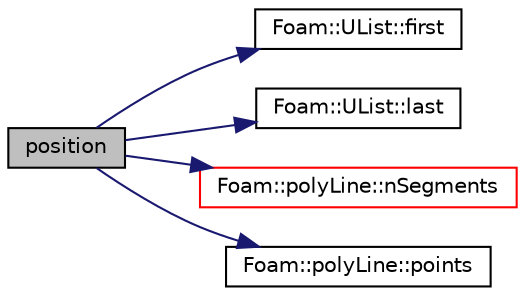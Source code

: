 digraph "position"
{
  bgcolor="transparent";
  edge [fontname="Helvetica",fontsize="10",labelfontname="Helvetica",labelfontsize="10"];
  node [fontname="Helvetica",fontsize="10",shape=record];
  rankdir="LR";
  Node12 [label="position",height=0.2,width=0.4,color="black", fillcolor="grey75", style="filled", fontcolor="black"];
  Node12 -> Node13 [color="midnightblue",fontsize="10",style="solid",fontname="Helvetica"];
  Node13 [label="Foam::UList::first",height=0.2,width=0.4,color="black",URL="$a26837.html#a1c9828bc3de9502754d944c95a2ce0d9",tooltip="Return the first element of the list. "];
  Node12 -> Node14 [color="midnightblue",fontsize="10",style="solid",fontname="Helvetica"];
  Node14 [label="Foam::UList::last",height=0.2,width=0.4,color="black",URL="$a26837.html#aef07c02ea1c27bdb5906043b399e0ff0",tooltip="Return the last element of the list. "];
  Node12 -> Node15 [color="midnightblue",fontsize="10",style="solid",fontname="Helvetica"];
  Node15 [label="Foam::polyLine::nSegments",height=0.2,width=0.4,color="red",URL="$a25781.html#a0025c34463a8898e2f0a506ad69fb7ea",tooltip="Return the number of line segments. "];
  Node12 -> Node17 [color="midnightblue",fontsize="10",style="solid",fontname="Helvetica"];
  Node17 [label="Foam::polyLine::points",height=0.2,width=0.4,color="black",URL="$a25781.html#ac44123fc1265297c41a43c3b62fdb4c2",tooltip="Return const-access to the control-points. "];
}
